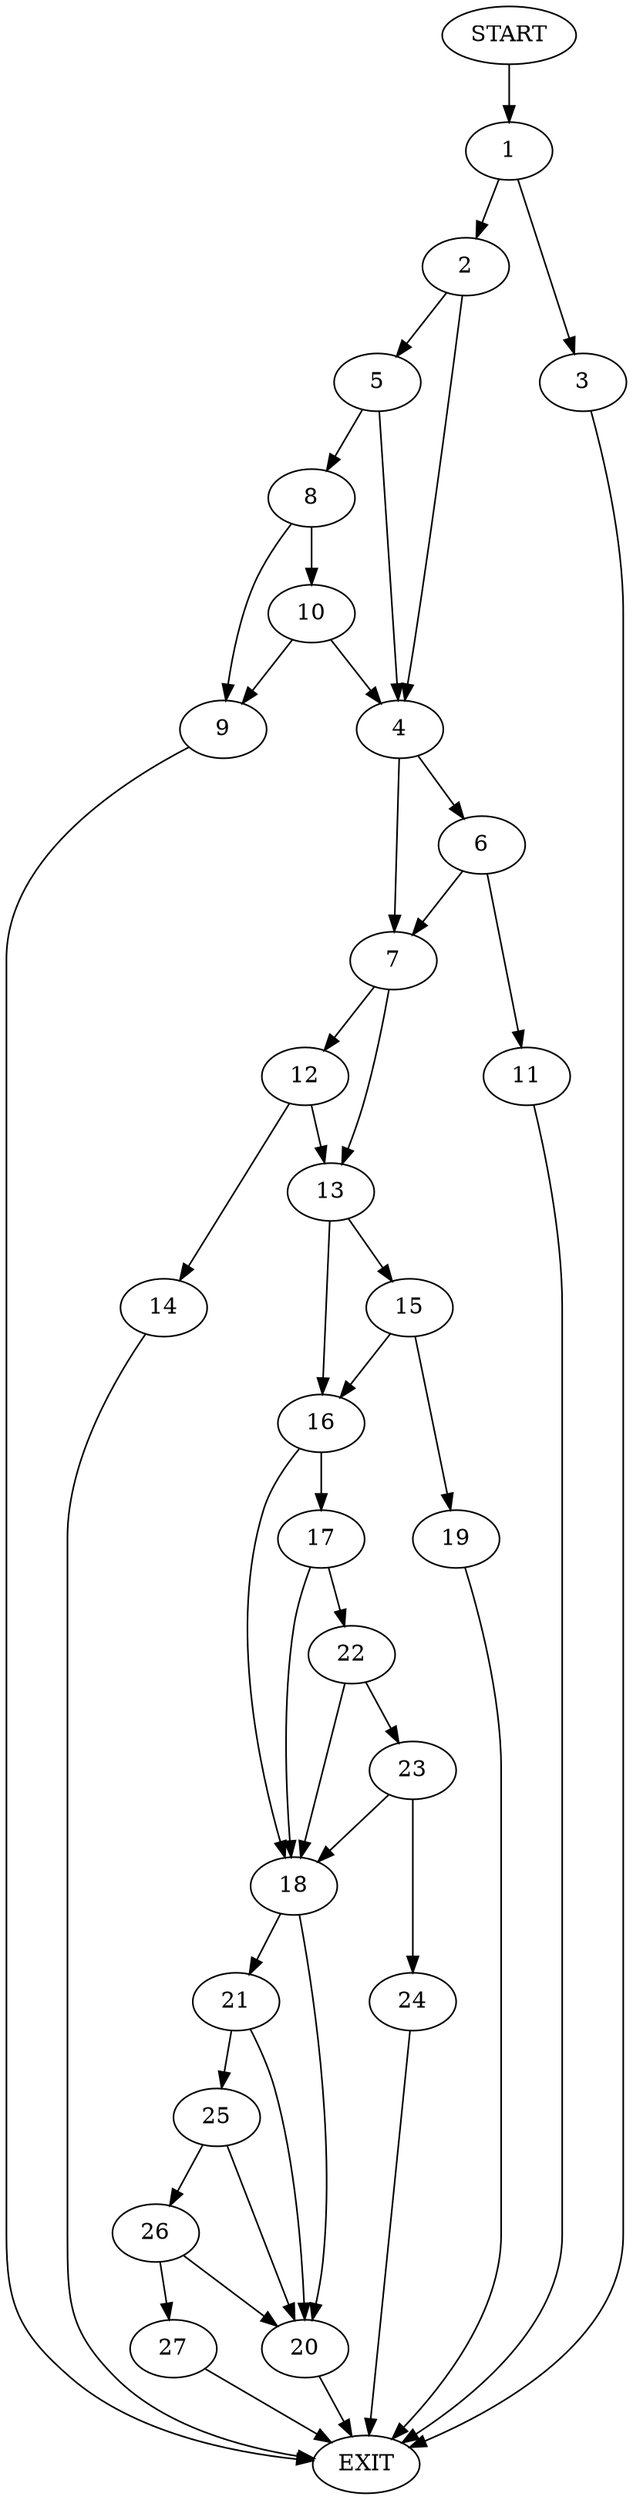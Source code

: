digraph {
0 [label="START"]
28 [label="EXIT"]
0 -> 1
1 -> 2
1 -> 3
3 -> 28
2 -> 4
2 -> 5
4 -> 6
4 -> 7
5 -> 8
5 -> 4
8 -> 9
8 -> 10
10 -> 9
10 -> 4
9 -> 28
6 -> 7
6 -> 11
7 -> 12
7 -> 13
11 -> 28
12 -> 14
12 -> 13
13 -> 15
13 -> 16
14 -> 28
16 -> 17
16 -> 18
15 -> 19
15 -> 16
19 -> 28
18 -> 20
18 -> 21
17 -> 22
17 -> 18
22 -> 23
22 -> 18
23 -> 24
23 -> 18
24 -> 28
21 -> 20
21 -> 25
20 -> 28
25 -> 26
25 -> 20
26 -> 27
26 -> 20
27 -> 28
}
